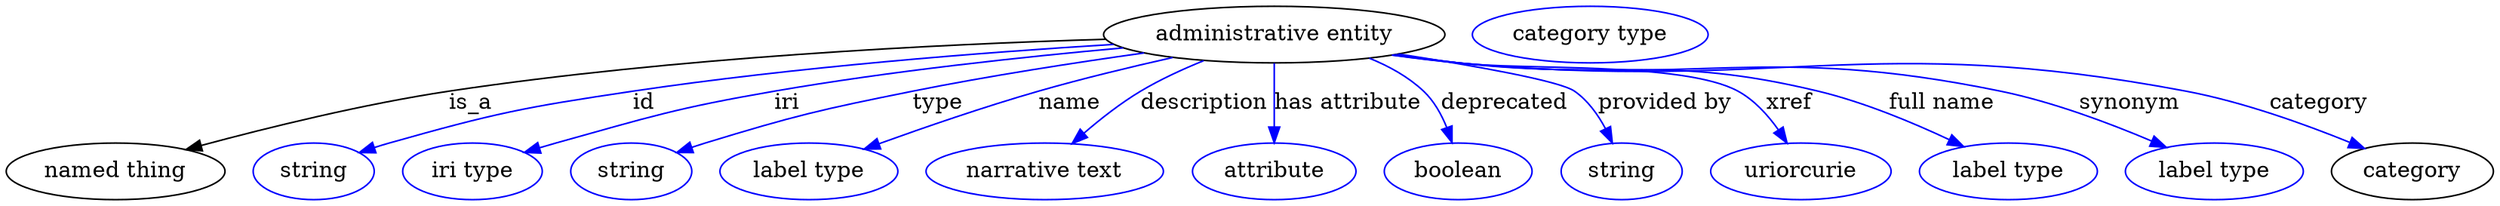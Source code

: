 digraph {
	graph [bb="0,0,1579.9,123"];
	node [label="\N"];
	"administrative entity"	[height=0.5,
		label="administrative entity",
		pos="804.54,105",
		width=3.015];
	"named thing"	[height=0.5,
		pos="69.544,18",
		width=1.9318];
	"administrative entity" -> "named thing"	[label=is_a,
		lp="295.54,61.5",
		pos="e,114.2,31.801 697.31,101.98 591.2,98.777 424.4,90.477 281.54,69 227.36,60.855 166.61,45.914 124.07,34.478"];
	id	[color=blue,
		height=0.5,
		label=string,
		pos="195.54,18",
		width=1.0652];
	"administrative entity" -> id	[color=blue,
		label=id,
		lp="405.54,61.5",
		pos="e,224.54,29.954 702.78,98.728 620.41,93.621 501.58,84.35 398.54,69 328.88,58.622 311.33,55.131 243.54,36 240.44,35.124 237.24,34.151 \
234.05,33.129",
		style=solid];
	iri	[color=blue,
		height=0.5,
		label="iri type",
		pos="296.54,18",
		width=1.2277];
	"administrative entity" -> iri	[color=blue,
		label=iri,
		lp="495.54,61.5",
		pos="e,329.85,29.879 708.38,96.566 645.3,90.908 561.17,81.879 487.54,69 425.85,58.208 410.89,52.747 350.54,36 346.97,35.009 343.28,33.941 \
339.58,32.84",
		style=solid];
	type	[color=blue,
		height=0.5,
		label=string,
		pos="397.54,18",
		width=1.0652];
	"administrative entity" -> type	[color=blue,
		label=type,
		lp="591.54,61.5",
		pos="e,426.47,29.979 721.8,93.29 678.13,87.149 623.74,78.73 575.54,69 516.69,57.118 501.96,53.566 444.54,36 441.78,35.155 438.94,34.243 \
436.1,33.294",
		style=solid];
	name	[color=blue,
		height=0.5,
		label="label type",
		pos="510.54,18",
		width=1.5707];
	"administrative entity" -> name	[color=blue,
		label=name,
		lp="675.54,61.5",
		pos="e,545.68,32.237 740.37,90.422 713.94,84.444 683.11,76.969 655.54,69 621.56,59.177 583.8,46.086 555.34,35.763",
		style=solid];
	description	[color=blue,
		height=0.5,
		label="narrative text",
		pos="660.54,18",
		width=2.0943];
	"administrative entity" -> description	[color=blue,
		label=description,
		lp="761.04,61.5",
		pos="e,677.59,35.594 760.16,88.408 747.01,83.026 732.84,76.45 720.54,69 708.07,61.441 695.48,51.405 685.08,42.309",
		style=solid];
	"has attribute"	[color=blue,
		height=0.5,
		label=attribute,
		pos="805.54,18",
		width=1.4443];
	"administrative entity" -> "has attribute"	[color=blue,
		label="has attribute",
		lp="852.54,61.5",
		pos="e,805.34,36.175 804.75,86.799 804.88,75.163 805.07,59.548 805.22,46.237",
		style=solid];
	deprecated	[color=blue,
		height=0.5,
		label=boolean,
		pos="922.54,18",
		width=1.2999];
	"administrative entity" -> deprecated	[color=blue,
		label=deprecated,
		lp="951.04,61.5",
		pos="e,918.26,36.321 864.85,89.874 877.38,84.839 889.74,78.07 899.54,69 906.3,62.752 911.23,54.128 914.75,45.8",
		style=solid];
	"provided by"	[color=blue,
		height=0.5,
		label=string,
		pos="1025.5,18",
		width=1.0652];
	"administrative entity" -> "provided by"	[color=blue,
		label="provided by",
		lp="1053,61.5",
		pos="e,1019.6,36.006 883.57,92.646 931.82,85.171 986.03,75.587 995.54,69 1004,63.158 1010.4,54.106 1015.2,45.3",
		style=solid];
	xref	[color=blue,
		height=0.5,
		label=uriorcurie,
		pos="1139.5,18",
		width=1.5887];
	"administrative entity" -> xref	[color=blue,
		label=xref,
		lp="1132,61.5",
		pos="e,1130.8,35.912 881.89,92.277 895.11,90.413 908.71,88.581 921.54,87 961,82.141 1064.6,88.005 1099.5,69 1109.9,63.362 1118.5,53.81 \
1125.1,44.556",
		style=solid];
	"full name"	[color=blue,
		height=0.5,
		label="label type",
		pos="1271.5,18",
		width=1.5707];
	"administrative entity" -> "full name"	[color=blue,
		label="full name",
		lp="1229,61.5",
		pos="e,1243.1,33.767 880.92,92.164 894.43,90.28 908.39,88.471 921.54,87 1023,75.654 1051.3,92.786 1150.5,69 1179.5,62.065 1210.5,49.141 \
1233.9,38.17",
		style=solid];
	synonym	[color=blue,
		height=0.5,
		label="label type",
		pos="1402.5,18",
		width=1.5707];
	"administrative entity" -> synonym	[color=blue,
		label=synonym,
		lp="1348.5,61.5",
		pos="e,1372,33.249 879.94,92.002 893.76,90.102 908.06,88.328 921.54,87 1074.3,71.945 1116.1,99.838 1266.5,69 1299.9,62.16 1336,48.572 \
1362.6,37.286",
		style=solid];
	category	[height=0.5,
		pos="1528.5,18",
		width=1.4263];
	"administrative entity" -> category	[color=blue,
		label=category,
		lp="1469,61.5",
		pos="e,1498.1,32.539 879.3,91.94 893.31,90.021 907.85,88.258 921.54,87 1126.6,68.168 1182.2,107.19 1384.5,69 1420.7,62.173 1460.1,48.003 \
1488.5,36.486",
		style=solid];
	"named thing_category"	[color=blue,
		height=0.5,
		label="category type",
		pos="1005.5,105",
		width=2.0762];
}
